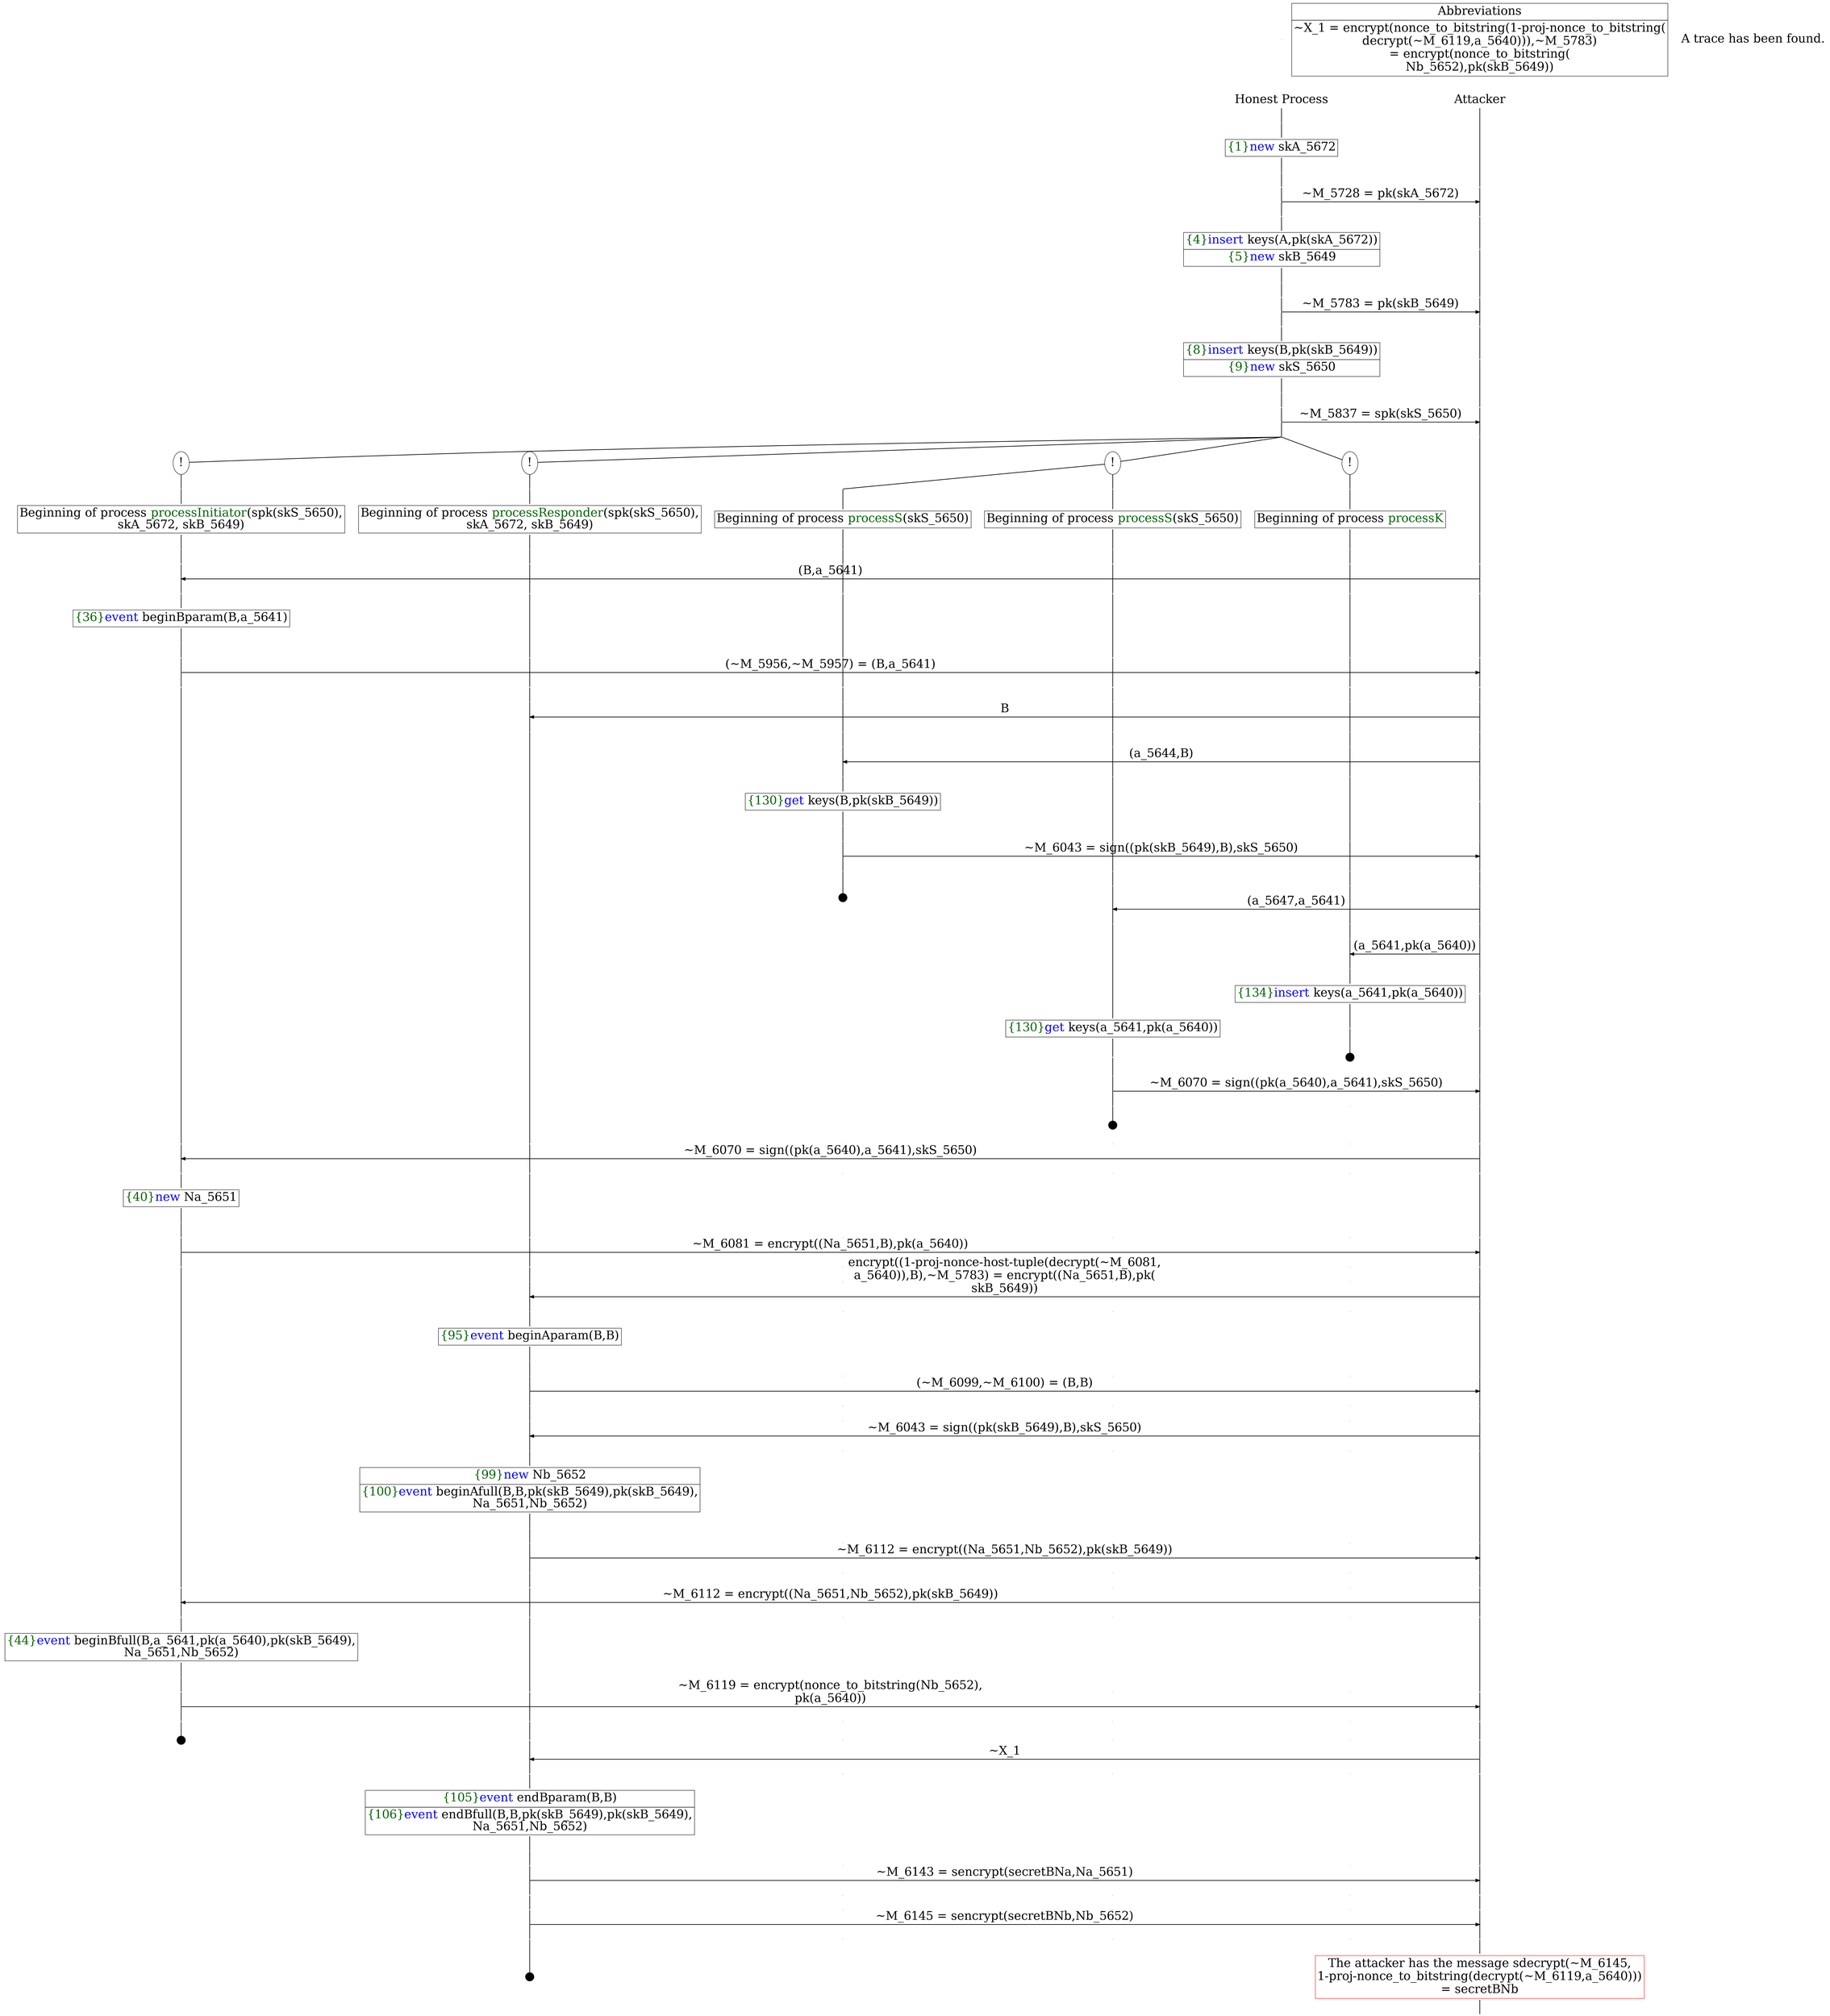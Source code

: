 digraph {
graph [ordering = out]
edge [arrowhead = none, penwidth = 1.6, fontsize = 30]
node [shape = point, width = 0, height = 0, fontsize = 30]
Trace<br/>
[label = <A trace has been found.<br/>
>, shape = plaintext]
P0__0 [label = "Honest Process", shape = plaintext]
P__0 [label = "Attacker", shape = plaintext]
Trace -> P0__0 [label = "", style = invisible, weight = 100]{rank = same; P0__0 P__0}
P0__0 -> P0__1 [label = <>, weight = 100]
P0__1 -> P0__2 [label = <>, weight = 100]
P0__2 [shape = plaintext, label = <<TABLE BORDER="0" CELLBORDER="1" CELLSPACING="0" CELLPADDING="4"> <TR><TD><FONT COLOR="darkgreen">{1}</FONT><FONT COLOR="blue">new </FONT>skA_5672</TD></TR></TABLE>>]
P0__2 -> P0__3 [label = <>, weight = 100]
P0__3 -> P0__4 [label = <>, weight = 100]
P__0 -> P__1 [label = <>, weight = 100]
{rank = same; P__1 P0__4}
P0__4 -> P0__5 [label = <>, weight = 100]
P__1 -> P__2 [label = <>, weight = 100]
{rank = same; P__2 P0__5}
P0__5 -> P__2 [label = <~M_5728 = pk(skA_5672)>, arrowhead = normal]
P0__5 -> P0__6 [label = <>, weight = 100]
P__2 -> P__3 [label = <>, weight = 100]
{rank = same; P__3 P0__6}
P0__6 -> P0__7 [label = <>, weight = 100]
P0__7 [shape = plaintext, label = <<TABLE BORDER="0" CELLBORDER="1" CELLSPACING="0" CELLPADDING="4"> <TR><TD><FONT COLOR="darkgreen">{4}</FONT><FONT COLOR="blue">insert </FONT>keys(A,pk(skA_5672))</TD></TR><TR><TD><FONT COLOR="darkgreen">{5}</FONT><FONT COLOR="blue">new </FONT>skB_5649</TD></TR></TABLE>>]
P0__7 -> P0__8 [label = <>, weight = 100]
P__3 -> P__4 [label = <>, weight = 100]
{rank = same; P__4 P0__7}
P0__8 -> P0__9 [label = <>, weight = 100]
P__4 -> P__5 [label = <>, weight = 100]
{rank = same; P__5 P0__9}
P0__9 -> P0__10 [label = <>, weight = 100]
P__5 -> P__6 [label = <>, weight = 100]
{rank = same; P__6 P0__10}
P0__10 -> P__6 [label = <~M_5783 = pk(skB_5649)>, arrowhead = normal]
P0__10 -> P0__11 [label = <>, weight = 100]
P__6 -> P__7 [label = <>, weight = 100]
{rank = same; P__7 P0__11}
P0__11 -> P0__12 [label = <>, weight = 100]
P0__12 [shape = plaintext, label = <<TABLE BORDER="0" CELLBORDER="1" CELLSPACING="0" CELLPADDING="4"> <TR><TD><FONT COLOR="darkgreen">{8}</FONT><FONT COLOR="blue">insert </FONT>keys(B,pk(skB_5649))</TD></TR><TR><TD><FONT COLOR="darkgreen">{9}</FONT><FONT COLOR="blue">new </FONT>skS_5650</TD></TR></TABLE>>]
P0__12 -> P0__13 [label = <>, weight = 100]
P__7 -> P__8 [label = <>, weight = 100]
{rank = same; P__8 P0__12}
P0__13 -> P0__14 [label = <>, weight = 100]
P__8 -> P__9 [label = <>, weight = 100]
{rank = same; P__9 P0__14}
P0__14 -> P0__15 [label = <>, weight = 100]
P__9 -> P__10 [label = <>, weight = 100]
{rank = same; P__10 P0__15}
P0__15 -> P__10 [label = <~M_5837 = spk(skS_5650)>, arrowhead = normal]
P0__15 -> P0__16 [label = <>, weight = 100]
P__10 -> P__11 [label = <>, weight = 100]
{rank = same; P__11 P0__16}
/*RPar */
P0__16 -> P0_3__16 [label = <>]
P0__16 -> P0_2__16 [label = <>]
P0__16 -> P0_1__16 [label = <>]
P0__16 -> P0_0__16 [label = <>]
P0__16 [label = "", fixedsize = false, width = 0, height = 0, shape = none]
{rank = same; P0_0__16 P0_1__16 P0_2__16 P0_3__16}
P0_0__16 [label = "!", shape = ellipse]
P0_0_0__16 [label = "", fixedsize = false, width = 0, height = 0, shape = none]
P0_0__16 -> P0_0_0__16 [label = <>, weight = 100]
P0_0_0__16 -> P0_0_0__17 [label = <>, weight = 100]
P0_0_0__17 [shape = plaintext, label = <<TABLE BORDER="0" CELLBORDER="1" CELLSPACING="0" CELLPADDING="4"> <TR><TD>Beginning of process <FONT COLOR="darkgreen">processK</FONT></TD></TR></TABLE>>]
P0_0_0__17 -> P0_0_0__18 [label = <>, weight = 100]
P0_1__16 [label = "!", shape = ellipse]
{rank = same; P0_1_1__16 P0_1_0__16}
P0_1_1__16 [label = "", fixedsize = false, width = 0, height = 0, shape = none]
P0_1__16 -> P0_1_1__16 [label = <>]
P0_1_0__16 [label = "", fixedsize = false, width = 0, height = 0, shape = none]
P0_1__16 -> P0_1_0__16 [label = <>]
P0_1_0__16 -> P0_1_0__17 [label = <>, weight = 100]
P0_1_0__17 [shape = plaintext, label = <<TABLE BORDER="0" CELLBORDER="1" CELLSPACING="0" CELLPADDING="4"> <TR><TD>Beginning of process <FONT COLOR="darkgreen">processS</FONT>(skS_5650)</TD></TR></TABLE>>]
P0_1_0__17 -> P0_1_0__18 [label = <>, weight = 100]
P0_1_1__16 -> P0_1_1__17 [label = <>, weight = 100]
P0_1_1__17 [shape = plaintext, label = <<TABLE BORDER="0" CELLBORDER="1" CELLSPACING="0" CELLPADDING="4"> <TR><TD>Beginning of process <FONT COLOR="darkgreen">processS</FONT>(skS_5650)</TD></TR></TABLE>>]
P0_1_1__17 -> P0_1_1__18 [label = <>, weight = 100]
P0_2__16 [label = "!", shape = ellipse]
P0_2_0__16 [label = "", fixedsize = false, width = 0, height = 0, shape = none]
P0_2__16 -> P0_2_0__16 [label = <>, weight = 100]
P0_2_0__16 -> P0_2_0__17 [label = <>, weight = 100]
P0_2_0__17 [shape = plaintext, label = <<TABLE BORDER="0" CELLBORDER="1" CELLSPACING="0" CELLPADDING="4"> <TR><TD>Beginning of process <FONT COLOR="darkgreen">processResponder</FONT>(spk(skS_5650),<br/>
skA_5672, skB_5649)</TD></TR></TABLE>>]
P0_2_0__17 -> P0_2_0__18 [label = <>, weight = 100]
P0_3__16 [label = "!", shape = ellipse]
P0_3_0__16 [label = "", fixedsize = false, width = 0, height = 0, shape = none]
P0_3__16 -> P0_3_0__16 [label = <>, weight = 100]
P0_3_0__16 -> P0_3_0__17 [label = <>, weight = 100]
P0_3_0__17 [shape = plaintext, label = <<TABLE BORDER="0" CELLBORDER="1" CELLSPACING="0" CELLPADDING="4"> <TR><TD>Beginning of process <FONT COLOR="darkgreen">processInitiator</FONT>(spk(skS_5650),<br/>
skA_5672, skB_5649)</TD></TR></TABLE>>]
P0_3_0__17 -> P0_3_0__18 [label = <>, weight = 100]
P0_3_0__18 -> P0_3_0__19 [label = <>, weight = 100]
P0_2_0__18 -> P0_2_0__19 [label = <>, weight = 100]
P0_1_1__18 -> P0_1_1__19 [label = <>, weight = 100]
P0_1_0__18 -> P0_1_0__19 [label = <>, weight = 100]
P0_0_0__18 -> P0_0_0__19 [label = <>, weight = 100]
P__11 -> P__12 [label = <>, weight = 100]
{rank = same; P__12 P0_0_0__19 P0_1_0__19 P0_1_1__19 P0_2_0__19 P0_3_0__19}
P0_3_0__19 -> P0_3_0__20 [label = <>, weight = 100]
P__12 -> P__13 [label = <>, weight = 100]
{rank = same; P__13 P0_3_0__20}
P0_3_0__20 -> P__13 [label = <(B,a_5641)>, dir = back, arrowhead = normal]
P0_3_0__20 -> P0_3_0__21 [label = <>, weight = 100]
P0_2_0__19 -> P0_2_0__20 [label = <>, weight = 100]
P0_1_1__19 -> P0_1_1__20 [label = <>, weight = 100]
P0_1_0__19 -> P0_1_0__20 [label = <>, weight = 100]
P0_0_0__19 -> P0_0_0__20 [label = <>, weight = 100]
P__13 -> P__14 [label = <>, weight = 100]
{rank = same; P__14 P0_0_0__20 P0_1_0__20 P0_1_1__20 P0_2_0__20 P0_3_0__21}
P0_3_0__21 -> P0_3_0__22 [label = <>, weight = 100]
P0_3_0__22 [shape = plaintext, label = <<TABLE BORDER="0" CELLBORDER="1" CELLSPACING="0" CELLPADDING="4"> <TR><TD><FONT COLOR="darkgreen">{36}</FONT><FONT COLOR="blue">event</FONT> beginBparam(B,a_5641)</TD></TR></TABLE>>]
P0_3_0__22 -> P0_3_0__23 [label = <>, weight = 100]
P0_3_0__23 -> P0_3_0__24 [label = <>, weight = 100]
P0_2_0__20 -> P0_2_0__21 [label = <>, weight = 100]
P0_1_1__20 -> P0_1_1__21 [label = <>, weight = 100]
P0_1_0__20 -> P0_1_0__21 [label = <>, weight = 100]
P0_0_0__20 -> P0_0_0__21 [label = <>, weight = 100]
P__14 -> P__15 [label = <>, weight = 100]
{rank = same; P__15 P0_0_0__21 P0_1_0__21 P0_1_1__21 P0_2_0__21 P0_3_0__24}
P0_3_0__24 -> P0_3_0__25 [label = <>, weight = 100]
P__15 -> P__16 [label = <>, weight = 100]
{rank = same; P__16 P0_3_0__25}
P0_3_0__25 -> P__16 [label = <(~M_5956,~M_5957) = (B,a_5641)>, arrowhead = normal]
P0_3_0__25 -> P0_3_0__26 [label = <>, weight = 100]
P0_2_0__21 -> P0_2_0__22 [label = <>, weight = 100]
P0_1_1__21 -> P0_1_1__22 [label = <>, weight = 100]
P0_1_0__21 -> P0_1_0__22 [label = <>, weight = 100]
P0_0_0__21 -> P0_0_0__22 [label = <>, weight = 100]
P__16 -> P__17 [label = <>, weight = 100]
{rank = same; P__17 P0_0_0__22 P0_1_0__22 P0_1_1__22 P0_2_0__22 P0_3_0__26}
P0_2_0__22 -> P0_2_0__23 [label = <>, weight = 100]
P0_1_1__22 -> P0_1_1__23 [label = <>, weight = 100]
P0_1_0__22 -> P0_1_0__23 [label = <>, weight = 100]
P0_0_0__22 -> P0_0_0__23 [label = <>, weight = 100]
P__17 -> P__18 [label = <>, weight = 100]
{rank = same; P__18 P0_0_0__23 P0_1_0__23 P0_1_1__23 P0_2_0__23}
P0_2_0__23 -> P0_2_0__24 [label = <>, weight = 100]
P__18 -> P__19 [label = <>, weight = 100]
{rank = same; P__19 P0_2_0__24}
P0_2_0__24 -> P__19 [label = <B>, dir = back, arrowhead = normal]
P0_2_0__24 -> P0_2_0__25 [label = <>, weight = 100]
P0_1_1__23 -> P0_1_1__24 [label = <>, weight = 100]
P0_1_0__23 -> P0_1_0__24 [label = <>, weight = 100]
P0_0_0__23 -> P0_0_0__24 [label = <>, weight = 100]
P__19 -> P__20 [label = <>, weight = 100]
{rank = same; P__20 P0_0_0__24 P0_1_0__24 P0_1_1__24 P0_2_0__25}
P0_1_1__24 -> P0_1_1__25 [label = <>, weight = 100]
P0_1_0__24 -> P0_1_0__25 [label = <>, weight = 100]
P0_0_0__24 -> P0_0_0__25 [label = <>, weight = 100]
P__20 -> P__21 [label = <>, weight = 100]
{rank = same; P__21 P0_0_0__25 P0_1_0__25 P0_1_1__25}
P0_1_1__25 -> P0_1_1__26 [label = <>, weight = 100]
P__21 -> P__22 [label = <>, weight = 100]
{rank = same; P__22 P0_1_1__26}
P0_1_1__26 -> P__22 [label = <(a_5644,B)>, dir = back, arrowhead = normal]
P0_1_1__26 -> P0_1_1__27 [label = <>, weight = 100]
P0_1_0__25 -> P0_1_0__26 [label = <>, weight = 100]
P0_0_0__25 -> P0_0_0__26 [label = <>, weight = 100]
P__22 -> P__23 [label = <>, weight = 100]
{rank = same; P__23 P0_0_0__26 P0_1_0__26 P0_1_1__27}
P0_1_1__27 -> P0_1_1__28 [label = <>, weight = 100]
P0_1_1__28 [shape = plaintext, label = <<TABLE BORDER="0" CELLBORDER="1" CELLSPACING="0" CELLPADDING="4"> <TR><TD><FONT COLOR="darkgreen">{130}</FONT><FONT COLOR="blue">get </FONT>keys(B,pk(skB_5649))</TD></TR></TABLE>>]
P0_1_1__28 -> P0_1_1__29 [label = <>, weight = 100]
P__23 -> P__24 [label = <>, weight = 100]
{rank = same; P__24 P0_1_1__28}
P0_1_1__29 -> P0_1_1__30 [label = <>, weight = 100]
P0_1_0__26 -> P0_1_0__27 [label = <>, weight = 100]
P0_0_0__26 -> P0_0_0__27 [label = <>, weight = 100]
P__24 -> P__25 [label = <>, weight = 100]
{rank = same; P__25 P0_0_0__27 P0_1_0__27 P0_1_1__30}
P0_1_1__30 -> P0_1_1__31 [label = <>, weight = 100]
P__25 -> P__26 [label = <>, weight = 100]
{rank = same; P__26 P0_1_1__31}
P0_1_1__31 -> P__26 [label = <~M_6043 = sign((pk(skB_5649),B),skS_5650)>, arrowhead = normal]
P0_1_1__31 -> P0_1_1__32 [label = <>, weight = 100]
P0_1_0__27 -> P0_1_0__28 [label = <>, weight = 100]
P0_0_0__27 -> P0_0_0__28 [label = <>, weight = 100]
P__26 -> P__27 [label = <>, weight = 100]
{rank = same; P__27 P0_0_0__28 P0_1_0__28 P0_1_1__32}
P0_1_1__33 [label = "", width = 0.3, height = 0.3]
P0_1_1__32 -> P0_1_1__33 [label = <>, weight = 100]
P0_1_0__28 -> P0_1_0__29 [label = <>, weight = 100]
P0_0_0__28 -> P0_0_0__29 [label = <>, weight = 100]
P__27 -> P__28 [label = <>, weight = 100]
{rank = same; P__28 P0_0_0__29 P0_1_0__29}
P0_1_0__29 -> P0_1_0__30 [label = <>, weight = 100]
P__28 -> P__29 [label = <>, weight = 100]
{rank = same; P__29 P0_1_0__30}
P0_1_0__30 -> P__29 [label = <(a_5647,a_5641)>, dir = back, arrowhead = normal]
P0_1_0__30 -> P0_1_0__31 [label = <>, weight = 100]
P0_0_0__29 -> P0_0_0__30 [label = <>, weight = 100]
P__29 -> P__30 [label = <>, weight = 100]
{rank = same; P__30 P0_0_0__30 P0_1_0__31}
P0_0_0__30 -> P0_0_0__31 [label = <>, weight = 100]
P__30 -> P__31 [label = <>, weight = 100]
{rank = same; P__31 P0_0_0__31}
P0_0_0__31 -> P0_0_0__32 [label = <>, weight = 100]
P__31 -> P__32 [label = <>, weight = 100]
{rank = same; P__32 P0_0_0__32}
P0_0_0__32 -> P__32 [label = <(a_5641,pk(a_5640))>, dir = back, arrowhead = normal]
P0_0_0__32 -> P0_0_0__33 [label = <>, weight = 100]
P__32 -> P__33 [label = <>, weight = 100]
{rank = same; P__33 P0_0_0__33}
P0_0_0__33 -> P0_0_0__34 [label = <>, weight = 100]
P0_0_0__34 [shape = plaintext, label = <<TABLE BORDER="0" CELLBORDER="1" CELLSPACING="0" CELLPADDING="4"> <TR><TD><FONT COLOR="darkgreen">{134}</FONT><FONT COLOR="blue">insert </FONT>keys(a_5641,pk(a_5640))</TD></TR></TABLE>>]
P0_0_0__34 -> P0_0_0__35 [label = <>, weight = 100]
P__33 -> P__34 [label = <>, weight = 100]
{rank = same; P__34 P0_0_0__34}
P0_0_0__36 [label = "", width = 0.3, height = 0.3]
P0_0_0__35 -> P0_0_0__36 [label = <>, weight = 100]
P0_1_0__31 -> P0_1_0__32 [label = <>, weight = 100]
P0_1_0__32 [shape = plaintext, label = <<TABLE BORDER="0" CELLBORDER="1" CELLSPACING="0" CELLPADDING="4"> <TR><TD><FONT COLOR="darkgreen">{130}</FONT><FONT COLOR="blue">get </FONT>keys(a_5641,pk(a_5640))</TD></TR></TABLE>>]
P0_1_0__32 -> P0_1_0__33 [label = <>, weight = 100]
P__34 -> P__35 [label = <>, weight = 100]
{rank = same; P__35 P0_1_0__32}
P0_1_0__33 -> P0_1_0__34 [label = <>, weight = 100]
P0_0_0__37 [label = "", style = invisible]
P0_0_0__36 -> P0_0_0__37 [label = <>, weight = 100, style = invisible]
P__35 -> P__36 [label = <>, weight = 100]
{rank = same; P__36 P0_0_0__37 P0_1_0__34}
P0_1_0__34 -> P0_1_0__35 [label = <>, weight = 100]
P__36 -> P__37 [label = <>, weight = 100]
{rank = same; P__37 P0_1_0__35}
P0_1_0__35 -> P__37 [label = <~M_6070 = sign((pk(a_5640),a_5641),skS_5650)>, arrowhead = normal]
P0_1_0__35 -> P0_1_0__36 [label = <>, weight = 100]
P0_0_0__38 [label = "", style = invisible]
P0_0_0__37 -> P0_0_0__38 [label = <>, weight = 100, style = invisible]
P__37 -> P__38 [label = <>, weight = 100]
{rank = same; P__38 P0_0_0__38 P0_1_0__36}
P0_1_0__37 [label = "", width = 0.3, height = 0.3]
P0_1_0__36 -> P0_1_0__37 [label = <>, weight = 100]
P0_3_0__26 -> P0_3_0__27 [label = <>, weight = 100]
P0_2_0__25 -> P0_2_0__26 [label = <>, weight = 100]
P0_1_1__34 [label = "", style = invisible]
P0_1_1__33 -> P0_1_1__34 [label = <>, weight = 100, style = invisible]
P0_1_0__38 [label = "", style = invisible]
P0_1_0__37 -> P0_1_0__38 [label = <>, weight = 100, style = invisible]
P0_0_0__39 [label = "", style = invisible]
P0_0_0__38 -> P0_0_0__39 [label = <>, weight = 100, style = invisible]
P__38 -> P__39 [label = <>, weight = 100]
{rank = same; P__39 P0_0_0__39 P0_1_0__38 P0_1_1__34 P0_2_0__26 P0_3_0__27}
P0_3_0__27 -> P0_3_0__28 [label = <>, weight = 100]
P__39 -> P__40 [label = <>, weight = 100]
{rank = same; P__40 P0_3_0__28}
P0_3_0__28 -> P__40 [label = <~M_6070 = sign((pk(a_5640),a_5641),skS_5650)>, dir = back, arrowhead = normal]
P0_3_0__28 -> P0_3_0__29 [label = <>, weight = 100]
P0_2_0__26 -> P0_2_0__27 [label = <>, weight = 100]
P0_1_1__35 [label = "", style = invisible]
P0_1_1__34 -> P0_1_1__35 [label = <>, weight = 100, style = invisible]
P0_1_0__39 [label = "", style = invisible]
P0_1_0__38 -> P0_1_0__39 [label = <>, weight = 100, style = invisible]
P0_0_0__40 [label = "", style = invisible]
P0_0_0__39 -> P0_0_0__40 [label = <>, weight = 100, style = invisible]
P__40 -> P__41 [label = <>, weight = 100]
{rank = same; P__41 P0_0_0__40 P0_1_0__39 P0_1_1__35 P0_2_0__27 P0_3_0__29}
P0_3_0__29 -> P0_3_0__30 [label = <>, weight = 100]
P0_3_0__30 [shape = plaintext, label = <<TABLE BORDER="0" CELLBORDER="1" CELLSPACING="0" CELLPADDING="4"> <TR><TD><FONT COLOR="darkgreen">{40}</FONT><FONT COLOR="blue">new </FONT>Na_5651</TD></TR></TABLE>>]
P0_3_0__30 -> P0_3_0__31 [label = <>, weight = 100]
P0_3_0__31 -> P0_3_0__32 [label = <>, weight = 100]
P0_2_0__27 -> P0_2_0__28 [label = <>, weight = 100]
P0_1_1__36 [label = "", style = invisible]
P0_1_1__35 -> P0_1_1__36 [label = <>, weight = 100, style = invisible]
P0_1_0__40 [label = "", style = invisible]
P0_1_0__39 -> P0_1_0__40 [label = <>, weight = 100, style = invisible]
P0_0_0__41 [label = "", style = invisible]
P0_0_0__40 -> P0_0_0__41 [label = <>, weight = 100, style = invisible]
P__41 -> P__42 [label = <>, weight = 100]
{rank = same; P__42 P0_0_0__41 P0_1_0__40 P0_1_1__36 P0_2_0__28 P0_3_0__32}
P0_3_0__32 -> P0_3_0__33 [label = <>, weight = 100]
P__42 -> P__43 [label = <>, weight = 100]
{rank = same; P__43 P0_3_0__33}
P0_3_0__33 -> P__43 [label = <~M_6081 = encrypt((Na_5651,B),pk(a_5640))>, arrowhead = normal]
P0_3_0__33 -> P0_3_0__34 [label = <>, weight = 100]
P0_2_0__28 -> P0_2_0__29 [label = <>, weight = 100]
P0_1_1__37 [label = "", style = invisible]
P0_1_1__36 -> P0_1_1__37 [label = <>, weight = 100, style = invisible]
P0_1_0__41 [label = "", style = invisible]
P0_1_0__40 -> P0_1_0__41 [label = <>, weight = 100, style = invisible]
P0_0_0__42 [label = "", style = invisible]
P0_0_0__41 -> P0_0_0__42 [label = <>, weight = 100, style = invisible]
P__43 -> P__44 [label = <>, weight = 100]
{rank = same; P__44 P0_0_0__42 P0_1_0__41 P0_1_1__37 P0_2_0__29 P0_3_0__34}
P0_2_0__29 -> P0_2_0__30 [label = <>, weight = 100]
P0_1_1__38 [label = "", style = invisible]
P0_1_1__37 -> P0_1_1__38 [label = <>, weight = 100, style = invisible]
P0_1_0__42 [label = "", style = invisible]
P0_1_0__41 -> P0_1_0__42 [label = <>, weight = 100, style = invisible]
P0_0_0__43 [label = "", style = invisible]
P0_0_0__42 -> P0_0_0__43 [label = <>, weight = 100, style = invisible]
P__44 -> P__45 [label = <>, weight = 100]
{rank = same; P__45 P0_0_0__43 P0_1_0__42 P0_1_1__38 P0_2_0__30}
P0_2_0__30 -> P0_2_0__31 [label = <>, weight = 100]
P__45 -> P__46 [label = <>, weight = 100]
{rank = same; P__46 P0_2_0__31}
P0_2_0__31 -> P__46 [label = <encrypt((1-proj-nonce-host-tuple(decrypt(~M_6081,<br/>
a_5640)),B),~M_5783) = encrypt((Na_5651,B),pk(<br/>
skB_5649))>, dir = back, arrowhead = normal]
P0_2_0__31 -> P0_2_0__32 [label = <>, weight = 100]
P0_1_1__39 [label = "", style = invisible]
P0_1_1__38 -> P0_1_1__39 [label = <>, weight = 100, style = invisible]
P0_1_0__43 [label = "", style = invisible]
P0_1_0__42 -> P0_1_0__43 [label = <>, weight = 100, style = invisible]
P0_0_0__44 [label = "", style = invisible]
P0_0_0__43 -> P0_0_0__44 [label = <>, weight = 100, style = invisible]
P__46 -> P__47 [label = <>, weight = 100]
{rank = same; P__47 P0_0_0__44 P0_1_0__43 P0_1_1__39 P0_2_0__32}
P0_2_0__32 -> P0_2_0__33 [label = <>, weight = 100]
P0_2_0__33 [shape = plaintext, label = <<TABLE BORDER="0" CELLBORDER="1" CELLSPACING="0" CELLPADDING="4"> <TR><TD><FONT COLOR="darkgreen">{95}</FONT><FONT COLOR="blue">event</FONT> beginAparam(B,B)</TD></TR></TABLE>>]
P0_2_0__33 -> P0_2_0__34 [label = <>, weight = 100]
P0_2_0__34 -> P0_2_0__35 [label = <>, weight = 100]
P0_1_1__40 [label = "", style = invisible]
P0_1_1__39 -> P0_1_1__40 [label = <>, weight = 100, style = invisible]
P0_1_0__44 [label = "", style = invisible]
P0_1_0__43 -> P0_1_0__44 [label = <>, weight = 100, style = invisible]
P0_0_0__45 [label = "", style = invisible]
P0_0_0__44 -> P0_0_0__45 [label = <>, weight = 100, style = invisible]
P__47 -> P__48 [label = <>, weight = 100]
{rank = same; P__48 P0_0_0__45 P0_1_0__44 P0_1_1__40 P0_2_0__35}
P0_2_0__35 -> P0_2_0__36 [label = <>, weight = 100]
P__48 -> P__49 [label = <>, weight = 100]
{rank = same; P__49 P0_2_0__36}
P0_2_0__36 -> P__49 [label = <(~M_6099,~M_6100) = (B,B)>, arrowhead = normal]
P0_2_0__36 -> P0_2_0__37 [label = <>, weight = 100]
P0_1_1__41 [label = "", style = invisible]
P0_1_1__40 -> P0_1_1__41 [label = <>, weight = 100, style = invisible]
P0_1_0__45 [label = "", style = invisible]
P0_1_0__44 -> P0_1_0__45 [label = <>, weight = 100, style = invisible]
P0_0_0__46 [label = "", style = invisible]
P0_0_0__45 -> P0_0_0__46 [label = <>, weight = 100, style = invisible]
P__49 -> P__50 [label = <>, weight = 100]
{rank = same; P__50 P0_0_0__46 P0_1_0__45 P0_1_1__41 P0_2_0__37}
P0_2_0__37 -> P0_2_0__38 [label = <>, weight = 100]
P0_1_1__42 [label = "", style = invisible]
P0_1_1__41 -> P0_1_1__42 [label = <>, weight = 100, style = invisible]
P0_1_0__46 [label = "", style = invisible]
P0_1_0__45 -> P0_1_0__46 [label = <>, weight = 100, style = invisible]
P0_0_0__47 [label = "", style = invisible]
P0_0_0__46 -> P0_0_0__47 [label = <>, weight = 100, style = invisible]
P__50 -> P__51 [label = <>, weight = 100]
{rank = same; P__51 P0_0_0__47 P0_1_0__46 P0_1_1__42 P0_2_0__38}
P0_2_0__38 -> P0_2_0__39 [label = <>, weight = 100]
P__51 -> P__52 [label = <>, weight = 100]
{rank = same; P__52 P0_2_0__39}
P0_2_0__39 -> P__52 [label = <~M_6043 = sign((pk(skB_5649),B),skS_5650)>, dir = back, arrowhead = normal]
P0_2_0__39 -> P0_2_0__40 [label = <>, weight = 100]
P0_1_1__43 [label = "", style = invisible]
P0_1_1__42 -> P0_1_1__43 [label = <>, weight = 100, style = invisible]
P0_1_0__47 [label = "", style = invisible]
P0_1_0__46 -> P0_1_0__47 [label = <>, weight = 100, style = invisible]
P0_0_0__48 [label = "", style = invisible]
P0_0_0__47 -> P0_0_0__48 [label = <>, weight = 100, style = invisible]
P__52 -> P__53 [label = <>, weight = 100]
{rank = same; P__53 P0_0_0__48 P0_1_0__47 P0_1_1__43 P0_2_0__40}
P0_2_0__40 -> P0_2_0__41 [label = <>, weight = 100]
P0_2_0__41 [shape = plaintext, label = <<TABLE BORDER="0" CELLBORDER="1" CELLSPACING="0" CELLPADDING="4"> <TR><TD><FONT COLOR="darkgreen">{99}</FONT><FONT COLOR="blue">new </FONT>Nb_5652</TD></TR><TR><TD><FONT COLOR="darkgreen">{100}</FONT><FONT COLOR="blue">event</FONT> beginAfull(B,B,pk(skB_5649),pk(skB_5649),<br/>
Na_5651,Nb_5652)</TD></TR></TABLE>>]
P0_2_0__41 -> P0_2_0__42 [label = <>, weight = 100]
P0_2_0__42 -> P0_2_0__43 [label = <>, weight = 100]
P0_1_1__44 [label = "", style = invisible]
P0_1_1__43 -> P0_1_1__44 [label = <>, weight = 100, style = invisible]
P0_1_0__48 [label = "", style = invisible]
P0_1_0__47 -> P0_1_0__48 [label = <>, weight = 100, style = invisible]
P0_0_0__49 [label = "", style = invisible]
P0_0_0__48 -> P0_0_0__49 [label = <>, weight = 100, style = invisible]
P__53 -> P__54 [label = <>, weight = 100]
{rank = same; P__54 P0_0_0__49 P0_1_0__48 P0_1_1__44 P0_2_0__43}
P0_2_0__43 -> P0_2_0__44 [label = <>, weight = 100]
P__54 -> P__55 [label = <>, weight = 100]
{rank = same; P__55 P0_2_0__44}
P0_2_0__44 -> P__55 [label = <~M_6112 = encrypt((Na_5651,Nb_5652),pk(skB_5649))>, arrowhead = normal]
P0_2_0__44 -> P0_2_0__45 [label = <>, weight = 100]
P0_1_1__45 [label = "", style = invisible]
P0_1_1__44 -> P0_1_1__45 [label = <>, weight = 100, style = invisible]
P0_1_0__49 [label = "", style = invisible]
P0_1_0__48 -> P0_1_0__49 [label = <>, weight = 100, style = invisible]
P0_0_0__50 [label = "", style = invisible]
P0_0_0__49 -> P0_0_0__50 [label = <>, weight = 100, style = invisible]
P__55 -> P__56 [label = <>, weight = 100]
{rank = same; P__56 P0_0_0__50 P0_1_0__49 P0_1_1__45 P0_2_0__45}
P0_3_0__34 -> P0_3_0__35 [label = <>, weight = 100]
P0_2_0__45 -> P0_2_0__46 [label = <>, weight = 100]
P0_1_1__46 [label = "", style = invisible]
P0_1_1__45 -> P0_1_1__46 [label = <>, weight = 100, style = invisible]
P0_1_0__50 [label = "", style = invisible]
P0_1_0__49 -> P0_1_0__50 [label = <>, weight = 100, style = invisible]
P0_0_0__51 [label = "", style = invisible]
P0_0_0__50 -> P0_0_0__51 [label = <>, weight = 100, style = invisible]
P__56 -> P__57 [label = <>, weight = 100]
{rank = same; P__57 P0_0_0__51 P0_1_0__50 P0_1_1__46 P0_2_0__46 P0_3_0__35}
P0_3_0__35 -> P0_3_0__36 [label = <>, weight = 100]
P__57 -> P__58 [label = <>, weight = 100]
{rank = same; P__58 P0_3_0__36}
P0_3_0__36 -> P__58 [label = <~M_6112 = encrypt((Na_5651,Nb_5652),pk(skB_5649))>, dir = back, arrowhead = normal]
P0_3_0__36 -> P0_3_0__37 [label = <>, weight = 100]
P0_2_0__46 -> P0_2_0__47 [label = <>, weight = 100]
P0_1_1__47 [label = "", style = invisible]
P0_1_1__46 -> P0_1_1__47 [label = <>, weight = 100, style = invisible]
P0_1_0__51 [label = "", style = invisible]
P0_1_0__50 -> P0_1_0__51 [label = <>, weight = 100, style = invisible]
P0_0_0__52 [label = "", style = invisible]
P0_0_0__51 -> P0_0_0__52 [label = <>, weight = 100, style = invisible]
P__58 -> P__59 [label = <>, weight = 100]
{rank = same; P__59 P0_0_0__52 P0_1_0__51 P0_1_1__47 P0_2_0__47 P0_3_0__37}
P0_3_0__37 -> P0_3_0__38 [label = <>, weight = 100]
P0_3_0__38 [shape = plaintext, label = <<TABLE BORDER="0" CELLBORDER="1" CELLSPACING="0" CELLPADDING="4"> <TR><TD><FONT COLOR="darkgreen">{44}</FONT><FONT COLOR="blue">event</FONT> beginBfull(B,a_5641,pk(a_5640),pk(skB_5649),<br/>
Na_5651,Nb_5652)</TD></TR></TABLE>>]
P0_3_0__38 -> P0_3_0__39 [label = <>, weight = 100]
P0_3_0__39 -> P0_3_0__40 [label = <>, weight = 100]
P0_2_0__47 -> P0_2_0__48 [label = <>, weight = 100]
P0_1_1__48 [label = "", style = invisible]
P0_1_1__47 -> P0_1_1__48 [label = <>, weight = 100, style = invisible]
P0_1_0__52 [label = "", style = invisible]
P0_1_0__51 -> P0_1_0__52 [label = <>, weight = 100, style = invisible]
P0_0_0__53 [label = "", style = invisible]
P0_0_0__52 -> P0_0_0__53 [label = <>, weight = 100, style = invisible]
P__59 -> P__60 [label = <>, weight = 100]
{rank = same; P__60 P0_0_0__53 P0_1_0__52 P0_1_1__48 P0_2_0__48 P0_3_0__40}
P0_3_0__40 -> P0_3_0__41 [label = <>, weight = 100]
P__60 -> P__61 [label = <>, weight = 100]
{rank = same; P__61 P0_3_0__41}
P0_3_0__41 -> P__61 [label = <~M_6119 = encrypt(nonce_to_bitstring(Nb_5652),<br/>
pk(a_5640))>, arrowhead = normal]
P0_3_0__41 -> P0_3_0__42 [label = <>, weight = 100]
P0_2_0__48 -> P0_2_0__49 [label = <>, weight = 100]
P0_1_1__49 [label = "", style = invisible]
P0_1_1__48 -> P0_1_1__49 [label = <>, weight = 100, style = invisible]
P0_1_0__53 [label = "", style = invisible]
P0_1_0__52 -> P0_1_0__53 [label = <>, weight = 100, style = invisible]
P0_0_0__54 [label = "", style = invisible]
P0_0_0__53 -> P0_0_0__54 [label = <>, weight = 100, style = invisible]
P__61 -> P__62 [label = <>, weight = 100]
{rank = same; P__62 P0_0_0__54 P0_1_0__53 P0_1_1__49 P0_2_0__49 P0_3_0__42}
P0_3_0__43 [label = "", width = 0.3, height = 0.3]
P0_3_0__42 -> P0_3_0__43 [label = <>, weight = 100]
P0_2_0__49 -> P0_2_0__50 [label = <>, weight = 100]
P0_1_1__50 [label = "", style = invisible]
P0_1_1__49 -> P0_1_1__50 [label = <>, weight = 100, style = invisible]
P0_1_0__54 [label = "", style = invisible]
P0_1_0__53 -> P0_1_0__54 [label = <>, weight = 100, style = invisible]
P0_0_0__55 [label = "", style = invisible]
P0_0_0__54 -> P0_0_0__55 [label = <>, weight = 100, style = invisible]
P__62 -> P__63 [label = <>, weight = 100]
{rank = same; P__63 P0_0_0__55 P0_1_0__54 P0_1_1__50 P0_2_0__50}
P0_2_0__50 -> P0_2_0__51 [label = <>, weight = 100]
P__63 -> P__64 [label = <>, weight = 100]
{rank = same; P__64 P0_2_0__51}
P0_2_0__51 -> P__64 [label = <~X_1>, dir = back, arrowhead = normal]
P0_2_0__51 -> P0_2_0__52 [label = <>, weight = 100]
P0_1_1__51 [label = "", style = invisible]
P0_1_1__50 -> P0_1_1__51 [label = <>, weight = 100, style = invisible]
P0_1_0__55 [label = "", style = invisible]
P0_1_0__54 -> P0_1_0__55 [label = <>, weight = 100, style = invisible]
P0_0_0__56 [label = "", style = invisible]
P0_0_0__55 -> P0_0_0__56 [label = <>, weight = 100, style = invisible]
P__64 -> P__65 [label = <>, weight = 100]
{rank = same; P__65 P0_0_0__56 P0_1_0__55 P0_1_1__51 P0_2_0__52}
P0_2_0__52 -> P0_2_0__53 [label = <>, weight = 100]
P0_2_0__53 [shape = plaintext, label = <<TABLE BORDER="0" CELLBORDER="1" CELLSPACING="0" CELLPADDING="4"> <TR><TD><FONT COLOR="darkgreen">{105}</FONT><FONT COLOR="blue">event</FONT> endBparam(B,B)</TD></TR><TR><TD><FONT COLOR="darkgreen">{106}</FONT><FONT COLOR="blue">event</FONT> endBfull(B,B,pk(skB_5649),pk(skB_5649),<br/>
Na_5651,Nb_5652)</TD></TR></TABLE>>]
P0_2_0__53 -> P0_2_0__54 [label = <>, weight = 100]
P0_2_0__54 -> P0_2_0__55 [label = <>, weight = 100]
P0_1_1__52 [label = "", style = invisible]
P0_1_1__51 -> P0_1_1__52 [label = <>, weight = 100, style = invisible]
P0_1_0__56 [label = "", style = invisible]
P0_1_0__55 -> P0_1_0__56 [label = <>, weight = 100, style = invisible]
P0_0_0__57 [label = "", style = invisible]
P0_0_0__56 -> P0_0_0__57 [label = <>, weight = 100, style = invisible]
P__65 -> P__66 [label = <>, weight = 100]
{rank = same; P__66 P0_0_0__57 P0_1_0__56 P0_1_1__52 P0_2_0__55}
P0_2_0__55 -> P0_2_0__56 [label = <>, weight = 100]
P__66 -> P__67 [label = <>, weight = 100]
{rank = same; P__67 P0_2_0__56}
P0_2_0__56 -> P__67 [label = <~M_6143 = sencrypt(secretBNa,Na_5651)>, arrowhead = normal]
P0_2_0__56 -> P0_2_0__57 [label = <>, weight = 100]
P0_1_1__53 [label = "", style = invisible]
P0_1_1__52 -> P0_1_1__53 [label = <>, weight = 100, style = invisible]
P0_1_0__57 [label = "", style = invisible]
P0_1_0__56 -> P0_1_0__57 [label = <>, weight = 100, style = invisible]
P0_0_0__58 [label = "", style = invisible]
P0_0_0__57 -> P0_0_0__58 [label = <>, weight = 100, style = invisible]
P__67 -> P__68 [label = <>, weight = 100]
{rank = same; P__68 P0_0_0__58 P0_1_0__57 P0_1_1__53 P0_2_0__57}
P0_2_0__57 -> P0_2_0__58 [label = <>, weight = 100]
P0_1_1__54 [label = "", style = invisible]
P0_1_1__53 -> P0_1_1__54 [label = <>, weight = 100, style = invisible]
P0_1_0__58 [label = "", style = invisible]
P0_1_0__57 -> P0_1_0__58 [label = <>, weight = 100, style = invisible]
P0_0_0__59 [label = "", style = invisible]
P0_0_0__58 -> P0_0_0__59 [label = <>, weight = 100, style = invisible]
P__68 -> P__69 [label = <>, weight = 100]
{rank = same; P__69 P0_0_0__59 P0_1_0__58 P0_1_1__54 P0_2_0__58}
P0_2_0__58 -> P0_2_0__59 [label = <>, weight = 100]
P__69 -> P__70 [label = <>, weight = 100]
{rank = same; P__70 P0_2_0__59}
P0_2_0__59 -> P__70 [label = <~M_6145 = sencrypt(secretBNb,Nb_5652)>, arrowhead = normal]
P0_2_0__59 -> P0_2_0__60 [label = <>, weight = 100]
P0_1_1__55 [label = "", style = invisible]
P0_1_1__54 -> P0_1_1__55 [label = <>, weight = 100, style = invisible]
P0_1_0__59 [label = "", style = invisible]
P0_1_0__58 -> P0_1_0__59 [label = <>, weight = 100, style = invisible]
P0_0_0__60 [label = "", style = invisible]
P0_0_0__59 -> P0_0_0__60 [label = <>, weight = 100, style = invisible]
P__70 -> P__71 [label = <>, weight = 100]
{rank = same; P__71 P0_0_0__60 P0_1_0__59 P0_1_1__55 P0_2_0__60}
P0_2_0__61 [label = "", width = 0.3, height = 0.3]
P0_2_0__60 -> P0_2_0__61 [label = <>, weight = 100]
P__71 -> P__72 [label = <>, weight = 100]
P__72 [color = red, shape = plaintext, label = <<TABLE BORDER="0" CELLBORDER="1" CELLSPACING="0" CELLPADDING="4"> <TR><TD>The attacker has the message sdecrypt(~M_6145,<br/>
1-proj-nonce_to_bitstring(decrypt(~M_6119,a_5640)))<br/>
= secretBNb</TD></TR></TABLE>>]
P__72 -> P__73 [label = <>, weight = 100]
Abbrev [shape = plaintext, label = <<TABLE BORDER="0" CELLBORDER="1" CELLSPACING="0" CELLPADDING="4"><TR> <TD> Abbreviations </TD></TR><TR><TD>~X_1 = encrypt(nonce_to_bitstring(1-proj-nonce_to_bitstring(<br/>
decrypt(~M_6119,a_5640))),~M_5783)<br/>
= encrypt(nonce_to_bitstring(<br/>
Nb_5652),pk(skB_5649))</TD></TR></TABLE>>]Abbrev -> P__0 [style = invisible, weight =100]}